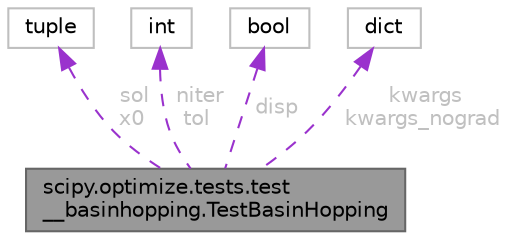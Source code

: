digraph "scipy.optimize.tests.test__basinhopping.TestBasinHopping"
{
 // LATEX_PDF_SIZE
  bgcolor="transparent";
  edge [fontname=Helvetica,fontsize=10,labelfontname=Helvetica,labelfontsize=10];
  node [fontname=Helvetica,fontsize=10,shape=box,height=0.2,width=0.4];
  Node1 [id="Node000001",label="scipy.optimize.tests.test\l__basinhopping.TestBasinHopping",height=0.2,width=0.4,color="gray40", fillcolor="grey60", style="filled", fontcolor="black",tooltip=" "];
  Node2 -> Node1 [id="edge1_Node000001_Node000002",dir="back",color="darkorchid3",style="dashed",tooltip=" ",label=" sol\nx0",fontcolor="grey" ];
  Node2 [id="Node000002",label="tuple",height=0.2,width=0.4,color="grey75", fillcolor="white", style="filled",tooltip=" "];
  Node3 -> Node1 [id="edge2_Node000001_Node000003",dir="back",color="darkorchid3",style="dashed",tooltip=" ",label=" niter\ntol",fontcolor="grey" ];
  Node3 [id="Node000003",label="int",height=0.2,width=0.4,color="grey75", fillcolor="white", style="filled",tooltip=" "];
  Node4 -> Node1 [id="edge3_Node000001_Node000004",dir="back",color="darkorchid3",style="dashed",tooltip=" ",label=" disp",fontcolor="grey" ];
  Node4 [id="Node000004",label="bool",height=0.2,width=0.4,color="grey75", fillcolor="white", style="filled",tooltip=" "];
  Node5 -> Node1 [id="edge4_Node000001_Node000005",dir="back",color="darkorchid3",style="dashed",tooltip=" ",label=" kwargs\nkwargs_nograd",fontcolor="grey" ];
  Node5 [id="Node000005",label="dict",height=0.2,width=0.4,color="grey75", fillcolor="white", style="filled",tooltip=" "];
}
